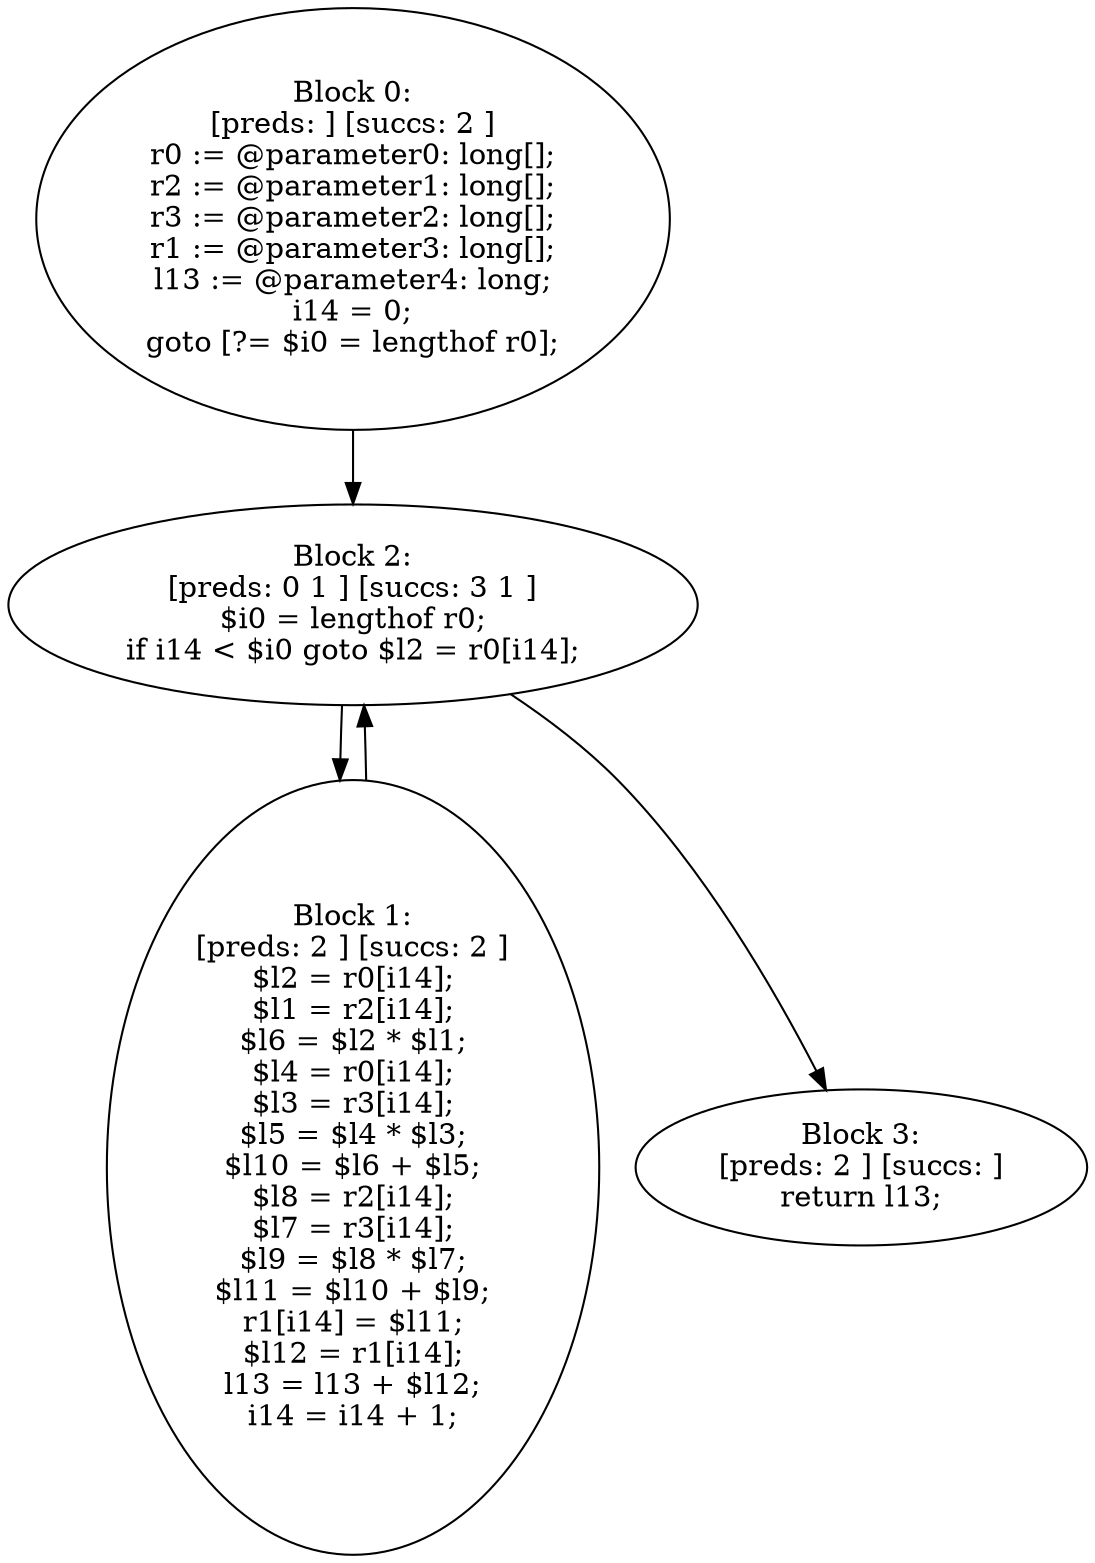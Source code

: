 digraph "unitGraph" {
    "Block 0:
[preds: ] [succs: 2 ]
r0 := @parameter0: long[];
r2 := @parameter1: long[];
r3 := @parameter2: long[];
r1 := @parameter3: long[];
l13 := @parameter4: long;
i14 = 0;
goto [?= $i0 = lengthof r0];
"
    "Block 1:
[preds: 2 ] [succs: 2 ]
$l2 = r0[i14];
$l1 = r2[i14];
$l6 = $l2 * $l1;
$l4 = r0[i14];
$l3 = r3[i14];
$l5 = $l4 * $l3;
$l10 = $l6 + $l5;
$l8 = r2[i14];
$l7 = r3[i14];
$l9 = $l8 * $l7;
$l11 = $l10 + $l9;
r1[i14] = $l11;
$l12 = r1[i14];
l13 = l13 + $l12;
i14 = i14 + 1;
"
    "Block 2:
[preds: 0 1 ] [succs: 3 1 ]
$i0 = lengthof r0;
if i14 < $i0 goto $l2 = r0[i14];
"
    "Block 3:
[preds: 2 ] [succs: ]
return l13;
"
    "Block 0:
[preds: ] [succs: 2 ]
r0 := @parameter0: long[];
r2 := @parameter1: long[];
r3 := @parameter2: long[];
r1 := @parameter3: long[];
l13 := @parameter4: long;
i14 = 0;
goto [?= $i0 = lengthof r0];
"->"Block 2:
[preds: 0 1 ] [succs: 3 1 ]
$i0 = lengthof r0;
if i14 < $i0 goto $l2 = r0[i14];
";
    "Block 1:
[preds: 2 ] [succs: 2 ]
$l2 = r0[i14];
$l1 = r2[i14];
$l6 = $l2 * $l1;
$l4 = r0[i14];
$l3 = r3[i14];
$l5 = $l4 * $l3;
$l10 = $l6 + $l5;
$l8 = r2[i14];
$l7 = r3[i14];
$l9 = $l8 * $l7;
$l11 = $l10 + $l9;
r1[i14] = $l11;
$l12 = r1[i14];
l13 = l13 + $l12;
i14 = i14 + 1;
"->"Block 2:
[preds: 0 1 ] [succs: 3 1 ]
$i0 = lengthof r0;
if i14 < $i0 goto $l2 = r0[i14];
";
    "Block 2:
[preds: 0 1 ] [succs: 3 1 ]
$i0 = lengthof r0;
if i14 < $i0 goto $l2 = r0[i14];
"->"Block 3:
[preds: 2 ] [succs: ]
return l13;
";
    "Block 2:
[preds: 0 1 ] [succs: 3 1 ]
$i0 = lengthof r0;
if i14 < $i0 goto $l2 = r0[i14];
"->"Block 1:
[preds: 2 ] [succs: 2 ]
$l2 = r0[i14];
$l1 = r2[i14];
$l6 = $l2 * $l1;
$l4 = r0[i14];
$l3 = r3[i14];
$l5 = $l4 * $l3;
$l10 = $l6 + $l5;
$l8 = r2[i14];
$l7 = r3[i14];
$l9 = $l8 * $l7;
$l11 = $l10 + $l9;
r1[i14] = $l11;
$l12 = r1[i14];
l13 = l13 + $l12;
i14 = i14 + 1;
";
}
